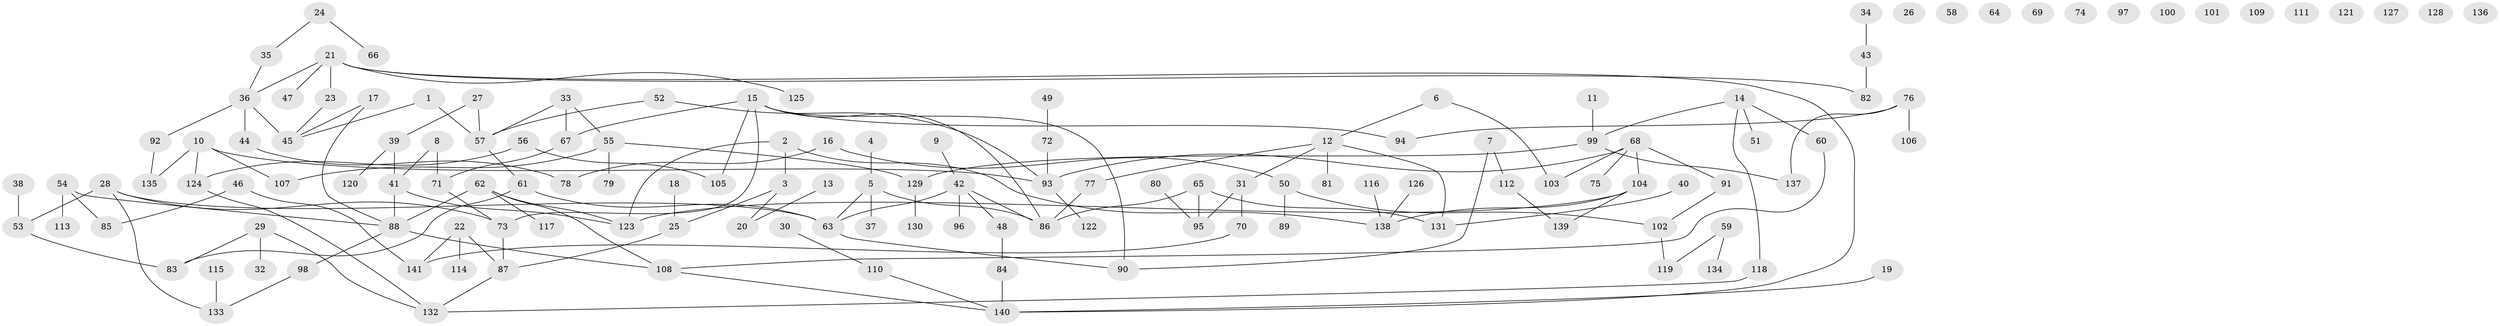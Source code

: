 // coarse degree distribution, {4: 0.27586206896551724, 6: 0.06896551724137931, 11: 0.034482758620689655, 1: 0.13793103448275862, 7: 0.034482758620689655, 3: 0.13793103448275862, 5: 0.06896551724137931, 2: 0.2413793103448276}
// Generated by graph-tools (version 1.1) at 2025/48/03/04/25 22:48:13]
// undirected, 141 vertices, 158 edges
graph export_dot {
  node [color=gray90,style=filled];
  1;
  2;
  3;
  4;
  5;
  6;
  7;
  8;
  9;
  10;
  11;
  12;
  13;
  14;
  15;
  16;
  17;
  18;
  19;
  20;
  21;
  22;
  23;
  24;
  25;
  26;
  27;
  28;
  29;
  30;
  31;
  32;
  33;
  34;
  35;
  36;
  37;
  38;
  39;
  40;
  41;
  42;
  43;
  44;
  45;
  46;
  47;
  48;
  49;
  50;
  51;
  52;
  53;
  54;
  55;
  56;
  57;
  58;
  59;
  60;
  61;
  62;
  63;
  64;
  65;
  66;
  67;
  68;
  69;
  70;
  71;
  72;
  73;
  74;
  75;
  76;
  77;
  78;
  79;
  80;
  81;
  82;
  83;
  84;
  85;
  86;
  87;
  88;
  89;
  90;
  91;
  92;
  93;
  94;
  95;
  96;
  97;
  98;
  99;
  100;
  101;
  102;
  103;
  104;
  105;
  106;
  107;
  108;
  109;
  110;
  111;
  112;
  113;
  114;
  115;
  116;
  117;
  118;
  119;
  120;
  121;
  122;
  123;
  124;
  125;
  126;
  127;
  128;
  129;
  130;
  131;
  132;
  133;
  134;
  135;
  136;
  137;
  138;
  139;
  140;
  141;
  1 -- 45;
  1 -- 57;
  2 -- 3;
  2 -- 123;
  2 -- 138;
  3 -- 20;
  3 -- 25;
  4 -- 5;
  5 -- 37;
  5 -- 63;
  5 -- 86;
  6 -- 12;
  6 -- 103;
  7 -- 90;
  7 -- 112;
  8 -- 41;
  8 -- 71;
  9 -- 42;
  10 -- 93;
  10 -- 107;
  10 -- 124;
  10 -- 135;
  11 -- 99;
  12 -- 31;
  12 -- 77;
  12 -- 81;
  12 -- 131;
  13 -- 20;
  14 -- 51;
  14 -- 60;
  14 -- 99;
  14 -- 118;
  15 -- 67;
  15 -- 73;
  15 -- 86;
  15 -- 90;
  15 -- 94;
  15 -- 105;
  16 -- 50;
  16 -- 78;
  17 -- 45;
  17 -- 88;
  18 -- 25;
  19 -- 140;
  21 -- 23;
  21 -- 36;
  21 -- 47;
  21 -- 82;
  21 -- 125;
  21 -- 140;
  22 -- 87;
  22 -- 114;
  22 -- 141;
  23 -- 45;
  24 -- 35;
  24 -- 66;
  25 -- 87;
  27 -- 39;
  27 -- 57;
  28 -- 53;
  28 -- 63;
  28 -- 73;
  28 -- 133;
  29 -- 32;
  29 -- 83;
  29 -- 132;
  30 -- 110;
  31 -- 70;
  31 -- 95;
  33 -- 55;
  33 -- 57;
  33 -- 67;
  34 -- 43;
  35 -- 36;
  36 -- 44;
  36 -- 45;
  36 -- 92;
  38 -- 53;
  39 -- 41;
  39 -- 120;
  40 -- 131;
  41 -- 88;
  41 -- 123;
  42 -- 48;
  42 -- 63;
  42 -- 86;
  42 -- 96;
  43 -- 82;
  44 -- 78;
  46 -- 85;
  46 -- 141;
  48 -- 84;
  49 -- 72;
  50 -- 89;
  50 -- 102;
  52 -- 57;
  52 -- 93;
  53 -- 83;
  54 -- 85;
  54 -- 88;
  54 -- 113;
  55 -- 79;
  55 -- 107;
  55 -- 129;
  56 -- 105;
  56 -- 124;
  57 -- 61;
  59 -- 119;
  59 -- 134;
  60 -- 108;
  61 -- 63;
  61 -- 83;
  62 -- 88;
  62 -- 108;
  62 -- 117;
  62 -- 123;
  63 -- 90;
  65 -- 86;
  65 -- 95;
  65 -- 131;
  67 -- 71;
  68 -- 75;
  68 -- 91;
  68 -- 93;
  68 -- 103;
  68 -- 104;
  70 -- 141;
  71 -- 73;
  72 -- 93;
  73 -- 87;
  76 -- 94;
  76 -- 106;
  76 -- 137;
  77 -- 86;
  80 -- 95;
  84 -- 140;
  87 -- 132;
  88 -- 98;
  88 -- 108;
  91 -- 102;
  92 -- 135;
  93 -- 122;
  98 -- 133;
  99 -- 129;
  99 -- 137;
  102 -- 119;
  104 -- 123;
  104 -- 138;
  104 -- 139;
  108 -- 140;
  110 -- 140;
  112 -- 139;
  115 -- 133;
  116 -- 138;
  118 -- 132;
  124 -- 132;
  126 -- 138;
  129 -- 130;
}
